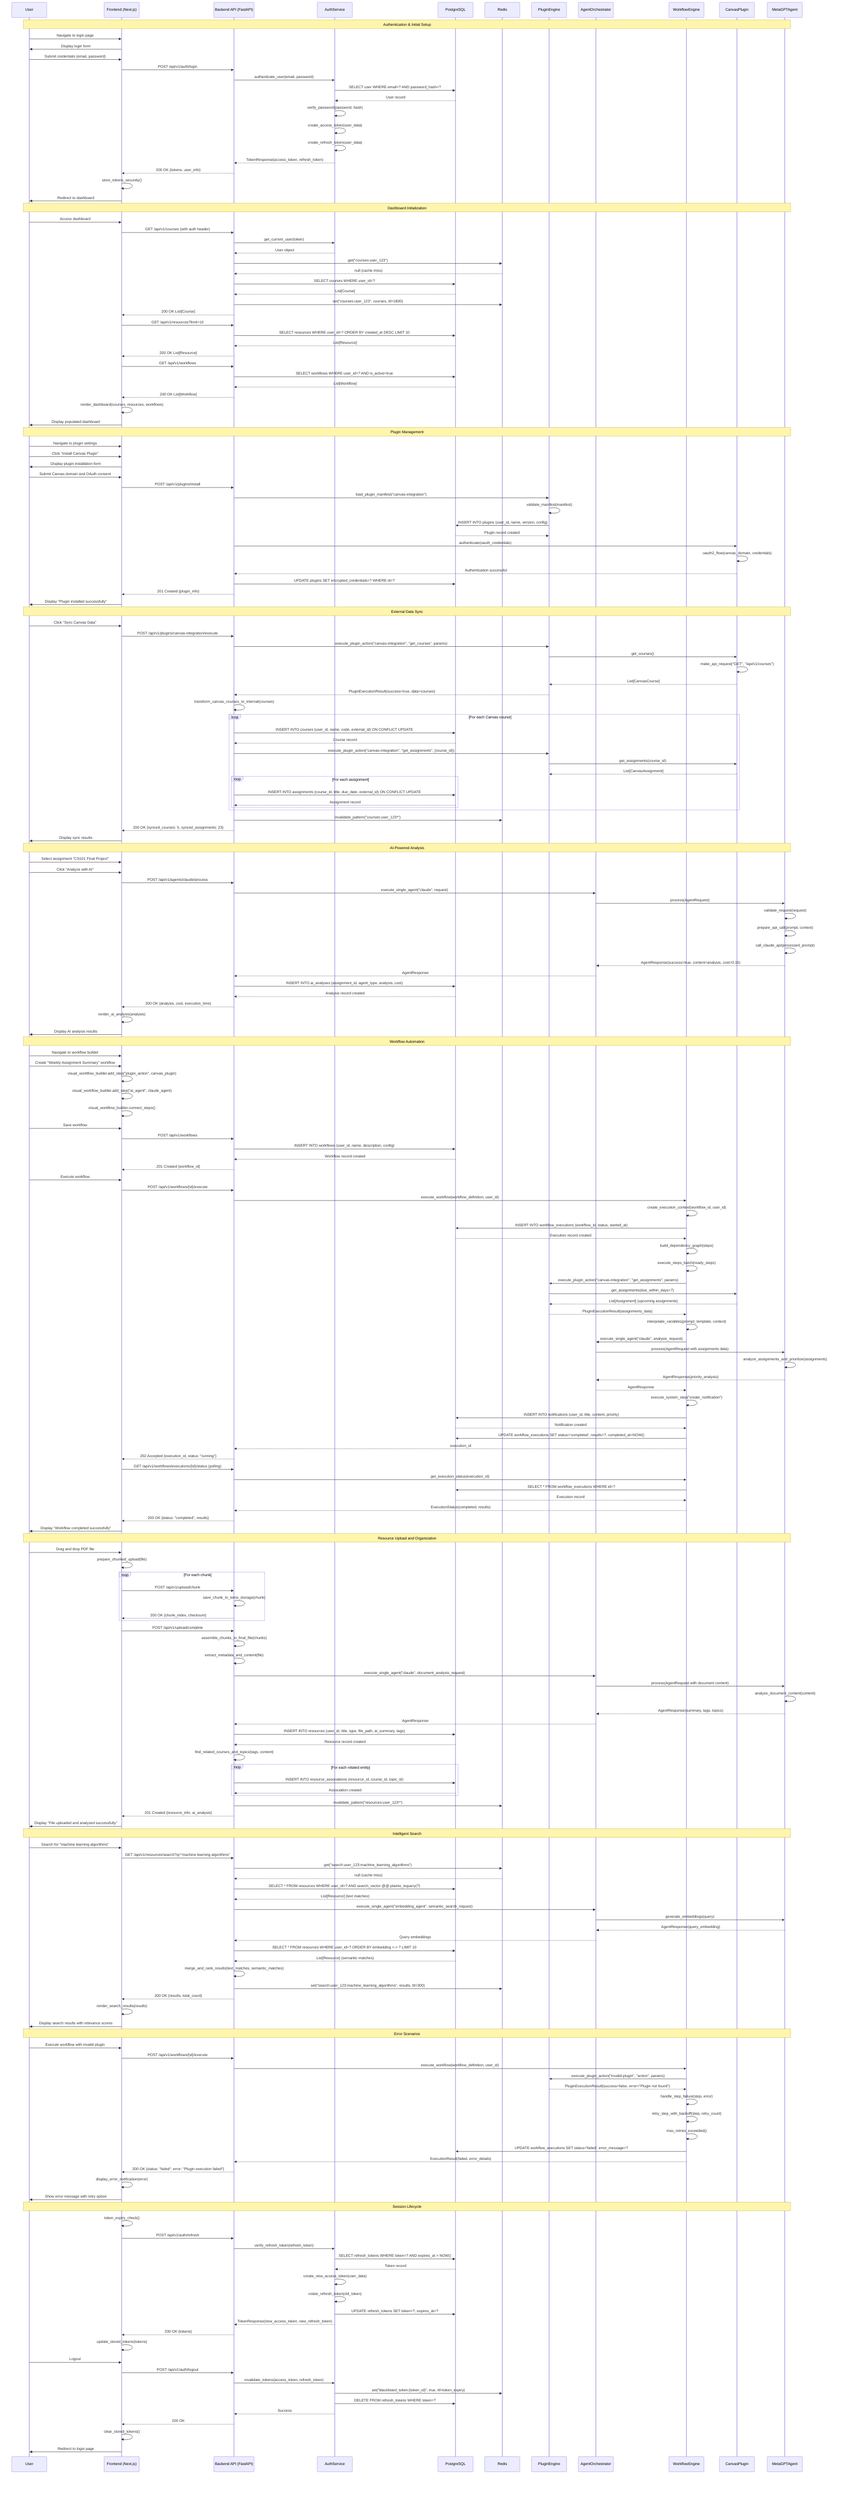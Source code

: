 sequenceDiagram
    participant U as User
    participant FE as Frontend (Next.js)
    participant API as Backend API (FastAPI)
    participant Auth as AuthService
    participant DB as PostgreSQL
    participant Cache as Redis
    participant PE as PluginEngine
    participant AO as AgentOrchestrator
    participant WE as WorkflowEngine
    participant CP as CanvasPlugin
    participant MA as MetaGPTAgent

    %% User Authentication Flow
    Note over U, MA: Authentication & Initial Setup
    U->>FE: Navigate to login page
    FE->>U: Display login form
    U->>FE: Submit credentials (email, password)
    FE->>API: POST /api/v1/auth/login
    API->>Auth: authenticate_user(email, password)
    Auth->>DB: SELECT user WHERE email=? AND password_hash=?
    DB-->>Auth: User record
    Auth->>Auth: verify_password(password, hash)
    Auth->>Auth: create_access_token(user_data)
    Auth->>Auth: create_refresh_token(user_data)
    Auth-->>API: TokenResponse(access_token, refresh_token)
    API-->>FE: 200 OK {tokens, user_info}
    FE->>FE: store_tokens_securely()
    FE->>U: Redirect to dashboard

    %% Dashboard Data Loading
    Note over U, MA: Dashboard Initialization
    U->>FE: Access dashboard
    FE->>API: GET /api/v1/courses (with auth header)
    API->>Auth: get_current_user(token)
    Auth-->>API: User object
    API->>Cache: get("courses:user_123")
    Cache-->>API: null (cache miss)
    API->>DB: SELECT courses WHERE user_id=?
    DB-->>API: List[Course]
    API->>Cache: set("courses:user_123", courses, ttl=1800)
    API-->>FE: 200 OK List[Course]
    
    FE->>API: GET /api/v1/resources?limit=10
    API->>DB: SELECT resources WHERE user_id=? ORDER BY created_at DESC LIMIT 10
    DB-->>API: List[Resource]
    API-->>FE: 200 OK List[Resource]
    
    FE->>API: GET /api/v1/workflows
    API->>DB: SELECT workflows WHERE user_id=? AND is_active=true
    DB-->>API: List[Workflow]
    API-->>FE: 200 OK List[Workflow]
    
    FE->>FE: render_dashboard(courses, resources, workflows)
    FE->>U: Display populated dashboard

    %% Plugin Installation and Configuration
    Note over U, MA: Plugin Management
    U->>FE: Navigate to plugin settings
    U->>FE: Click "Install Canvas Plugin"
    FE->>U: Display plugin installation form
    U->>FE: Submit Canvas domain and OAuth consent
    FE->>API: POST /api/v1/plugins/install
    API->>PE: load_plugin_manifest("canvas-integration")
    PE->>PE: validate_manifest(manifest)
    PE->>DB: INSERT INTO plugins (user_id, name, version, config)
    DB-->>PE: Plugin record created
    
    API->>CP: authenticate(oauth_credentials)
    CP->>CP: oauth2_flow(canvas_domain, credentials)
    CP-->>API: Authentication successful
    
    API->>DB: UPDATE plugins SET encrypted_credentials=? WHERE id=?
    API-->>FE: 201 Created {plugin_info}
    FE->>U: Display "Plugin installed successfully"

    %% Course Data Synchronization
    Note over U, MA: External Data Sync
    U->>FE: Click "Sync Canvas Data"
    FE->>API: POST /api/v1/plugins/canvas-integration/execute
    API->>PE: execute_plugin_action("canvas-integration", "get_courses", params)
    PE->>CP: get_courses()
    CP->>CP: make_api_request("GET", "/api/v1/courses")
    CP-->>PE: List[CanvasCourse]
    PE-->>API: PluginExecutionResult(success=true, data=courses)
    
    API->>API: transform_canvas_courses_to_internal(courses)
    loop For each Canvas course
        API->>DB: INSERT INTO courses (user_id, name, code, external_id) ON CONFLICT UPDATE
        DB-->>API: Course record
        
        API->>PE: execute_plugin_action("canvas-integration", "get_assignments", {course_id})
        PE->>CP: get_assignments(course_id)
        CP-->>PE: List[CanvasAssignment]
        
        loop For each assignment
            API->>DB: INSERT INTO assignments (course_id, title, due_date, external_id) ON CONFLICT UPDATE
            DB-->>API: Assignment record
        end
    end
    
    API->>Cache: invalidate_pattern("courses:user_123*")
    API-->>FE: 200 OK {synced_courses: 5, synced_assignments: 23}
    FE->>U: Display sync results

    %% AI Agent Processing
    Note over U, MA: AI-Powered Analysis
    U->>FE: Select assignment "CS101 Final Project"
    U->>FE: Click "Analyze with AI"
    FE->>API: POST /api/v1/agents/claude/process
    API->>AO: execute_single_agent("claude", request)
    AO->>MA: process(AgentRequest)
    MA->>MA: validate_request(request)
    MA->>MA: prepare_api_call(prompt, context)
    MA->>MA: call_claude_api(processed_prompt)
    MA-->>AO: AgentResponse(success=true, content=analysis, cost=0.15)
    AO-->>API: AgentResponse
    
    API->>DB: INSERT INTO ai_analyses (assignment_id, agent_type, analysis, cost)
    DB-->>API: Analysis record created
    API-->>FE: 200 OK {analysis, cost, execution_time}
    FE->>FE: render_ai_analysis(analysis)
    FE->>U: Display AI analysis results

    %% Workflow Creation and Execution
    Note over U, MA: Workflow Automation
    U->>FE: Navigate to workflow builder
    U->>FE: Create "Weekly Assignment Summary" workflow
    FE->>FE: visual_workflow_builder.add_step("plugin_action", canvas_plugin)
    FE->>FE: visual_workflow_builder.add_step("ai_agent", claude_agent)
    FE->>FE: visual_workflow_builder.connect_steps()
    U->>FE: Save workflow
    FE->>API: POST /api/v1/workflows
    
    API->>DB: INSERT INTO workflows (user_id, name, description, config)
    DB-->>API: Workflow record created
    API-->>FE: 201 Created {workflow_id}
    
    U->>FE: Execute workflow
    FE->>API: POST /api/v1/workflows/{id}/execute
    API->>WE: execute_workflow(workflow_definition, user_id)
    WE->>WE: create_execution_context(workflow_id, user_id)
    WE->>DB: INSERT INTO workflow_executions (workflow_id, status, started_at)
    DB-->>WE: Execution record created
    
    %% Workflow Step Execution
    WE->>WE: build_dependency_graph(steps)
    WE->>WE: execute_steps_batch(ready_steps)
    
    %% Step 1: Plugin Action
    WE->>PE: execute_plugin_action("canvas-integration", "get_assignments", params)
    PE->>CP: get_assignments(due_within_days=7)
    CP-->>PE: List[Assignment] (upcoming assignments)
    PE-->>WE: PluginExecutionResult(assignments_data)
    
    %% Step 2: AI Agent Processing
    WE->>WE: interpolate_variables(prompt_template, context)
    WE->>AO: execute_single_agent("claude", analysis_request)
    AO->>MA: process(AgentRequest with assignments data)
    MA->>MA: analyze_assignments_and_prioritize(assignments)
    MA-->>AO: AgentResponse(priority_analysis)
    AO-->>WE: AgentResponse
    
    %% Step 3: System Action
    WE->>WE: execute_system_step("create_notification")
    WE->>DB: INSERT INTO notifications (user_id, title, content, priority)
    DB-->>WE: Notification created
    
    WE->>DB: UPDATE workflow_executions SET status='completed', results=?, completed_at=NOW()
    WE-->>API: execution_id
    API-->>FE: 202 Accepted {execution_id, status: "running"}
    
    %% Real-time Status Updates
    FE->>API: GET /api/v1/workflows/executions/{id}/status (polling)
    API->>WE: get_execution_status(execution_id)
    WE->>DB: SELECT * FROM workflow_executions WHERE id=?
    DB-->>WE: Execution record
    WE-->>API: ExecutionStatus(completed, results)
    API-->>FE: 200 OK {status: "completed", results}
    FE->>U: Display "Workflow completed successfully"

    %% Resource Management
    Note over U, MA: Resource Upload and Organization
    U->>FE: Drag and drop PDF file
    FE->>FE: prepare_chunked_upload(file)
    loop For each chunk
        FE->>API: POST /api/v1/upload/chunk
        API->>API: save_chunk_to_temp_storage(chunk)
        API-->>FE: 200 OK {chunk_index, checksum}
    end
    
    FE->>API: POST /api/v1/upload/complete
    API->>API: assemble_chunks_to_final_file(chunks)
    API->>API: extract_metadata_and_content(file)
    
    %% AI-powered content analysis
    API->>AO: execute_single_agent("claude", document_analysis_request)
    AO->>MA: process(AgentRequest with document content)
    MA->>MA: analyze_document_content(content)
    MA-->>AO: AgentResponse(summary, tags, topics)
    AO-->>API: AgentResponse
    
    API->>DB: INSERT INTO resources (user_id, title, type, file_path, ai_summary, tags)
    DB-->>API: Resource record created
    
    %% Auto-association with courses
    API->>API: find_related_courses_and_topics(tags, content)
    loop For each related entity
        API->>DB: INSERT INTO resource_associations (resource_id, course_id, topic_id)
        DB-->>API: Association created
    end
    
    API->>Cache: invalidate_pattern("resources:user_123*")
    API-->>FE: 201 Created {resource_info, ai_analysis}
    FE->>U: Display "File uploaded and analyzed successfully"

    %% Search and Discovery
    Note over U, MA: Intelligent Search
    U->>FE: Search for "machine learning algorithms"
    FE->>API: GET /api/v1/resources/search?q="machine learning algorithms"
    API->>Cache: get("search:user_123:machine_learning_algorithms")
    Cache-->>API: null (cache miss)
    
    API->>DB: SELECT * FROM resources WHERE user_id=? AND search_vector @@ plainto_tsquery(?)
    DB-->>API: List[Resource] (text matches)
    
    %% Semantic search enhancement
    API->>AO: execute_single_agent("embedding_agent", semantic_search_request)
    AO->>MA: generate_embeddings(query)
    MA-->>AO: AgentResponse(query_embedding)
    AO-->>API: Query embeddings
    
    API->>DB: SELECT * FROM resources WHERE user_id=? ORDER BY embedding <-> ? LIMIT 10
    DB-->>API: List[Resource] (semantic matches)
    
    API->>API: merge_and_rank_results(text_matches, semantic_matches)
    API->>Cache: set("search:user_123:machine_learning_algorithms", results, ttl=300)
    API-->>FE: 200 OK {results, total_count}
    FE->>FE: render_search_results(results)
    FE->>U: Display search results with relevance scores

    %% Error Handling and Recovery
    Note over U, MA: Error Scenarios
    U->>FE: Execute workflow with invalid plugin
    FE->>API: POST /api/v1/workflows/{id}/execute
    API->>WE: execute_workflow(workflow_definition, user_id)
    WE->>PE: execute_plugin_action("invalid-plugin", "action", params)
    PE-->>WE: PluginExecutionResult(success=false, error="Plugin not found")
    WE->>WE: handle_step_failure(step, error)
    WE->>WE: retry_step_with_backoff(step, retry_count)
    WE->>WE: max_retries_exceeded()
    WE->>DB: UPDATE workflow_executions SET status='failed', error_message=?
    WE-->>API: ExecutionResult(failed, error_details)
    API-->>FE: 200 OK {status: "failed", error: "Plugin execution failed"}
    FE->>FE: display_error_notification(error)
    FE->>U: Show error message with retry option

    %% Session Management and Cleanup
    Note over U, MA: Session Lifecycle
    FE->>FE: token_expiry_check()
    FE->>API: POST /api/v1/auth/refresh
    API->>Auth: verify_refresh_token(refresh_token)
    Auth->>DB: SELECT refresh_tokens WHERE token=? AND expires_at > NOW()
    DB-->>Auth: Token record
    Auth->>Auth: create_new_access_token(user_data)
    Auth->>Auth: rotate_refresh_token(old_token)
    Auth->>DB: UPDATE refresh_tokens SET token=?, expires_at=?
    Auth-->>API: TokenResponse(new_access_token, new_refresh_token)
    API-->>FE: 200 OK {tokens}
    FE->>FE: update_stored_tokens(tokens)
    
    U->>FE: Logout
    FE->>API: POST /api/v1/auth/logout
    API->>Auth: invalidate_tokens(access_token, refresh_token)
    Auth->>Cache: set("blacklisted_token:{token_id}", true, ttl=token_expiry)
    Auth->>DB: DELETE FROM refresh_tokens WHERE token=?
    Auth-->>API: Success
    API-->>FE: 200 OK
    FE->>FE: clear_stored_tokens()
    FE->>U: Redirect to login page